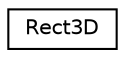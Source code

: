 digraph "Graphical Class Hierarchy"
{
  edge [fontname="Helvetica",fontsize="10",labelfontname="Helvetica",labelfontsize="10"];
  node [fontname="Helvetica",fontsize="10",shape=record];
  rankdir="LR";
  Node1 [label="Rect3D",height=0.2,width=0.4,color="black", fillcolor="white", style="filled",URL="$class_rect3_d.html"];
}
